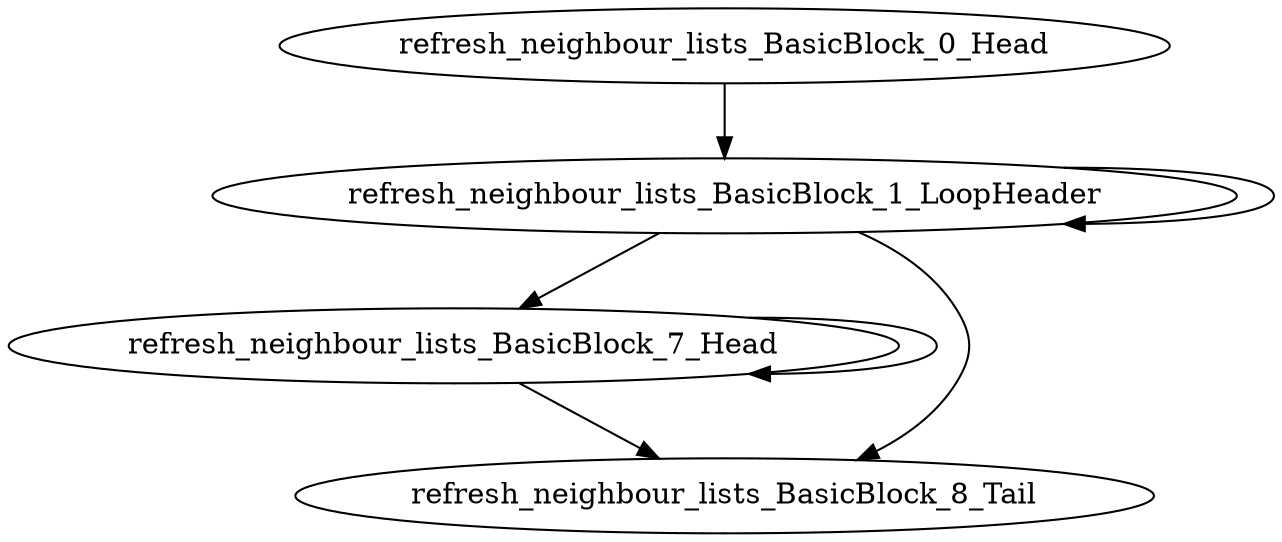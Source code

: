 digraph G {
    "refresh_neighbour_lists_BasicBlock_0_Head" -> "refresh_neighbour_lists_BasicBlock_1_LoopHeader"
    "refresh_neighbour_lists_BasicBlock_7_Head" -> "refresh_neighbour_lists_BasicBlock_8_Tail"
    "refresh_neighbour_lists_BasicBlock_7_Head" -> "refresh_neighbour_lists_BasicBlock_7_Head"
    "refresh_neighbour_lists_BasicBlock_1_LoopHeader" -> "refresh_neighbour_lists_BasicBlock_8_Tail"
    "refresh_neighbour_lists_BasicBlock_1_LoopHeader" -> "refresh_neighbour_lists_BasicBlock_7_Head"
    "refresh_neighbour_lists_BasicBlock_1_LoopHeader" -> "refresh_neighbour_lists_BasicBlock_1_LoopHeader"
}
